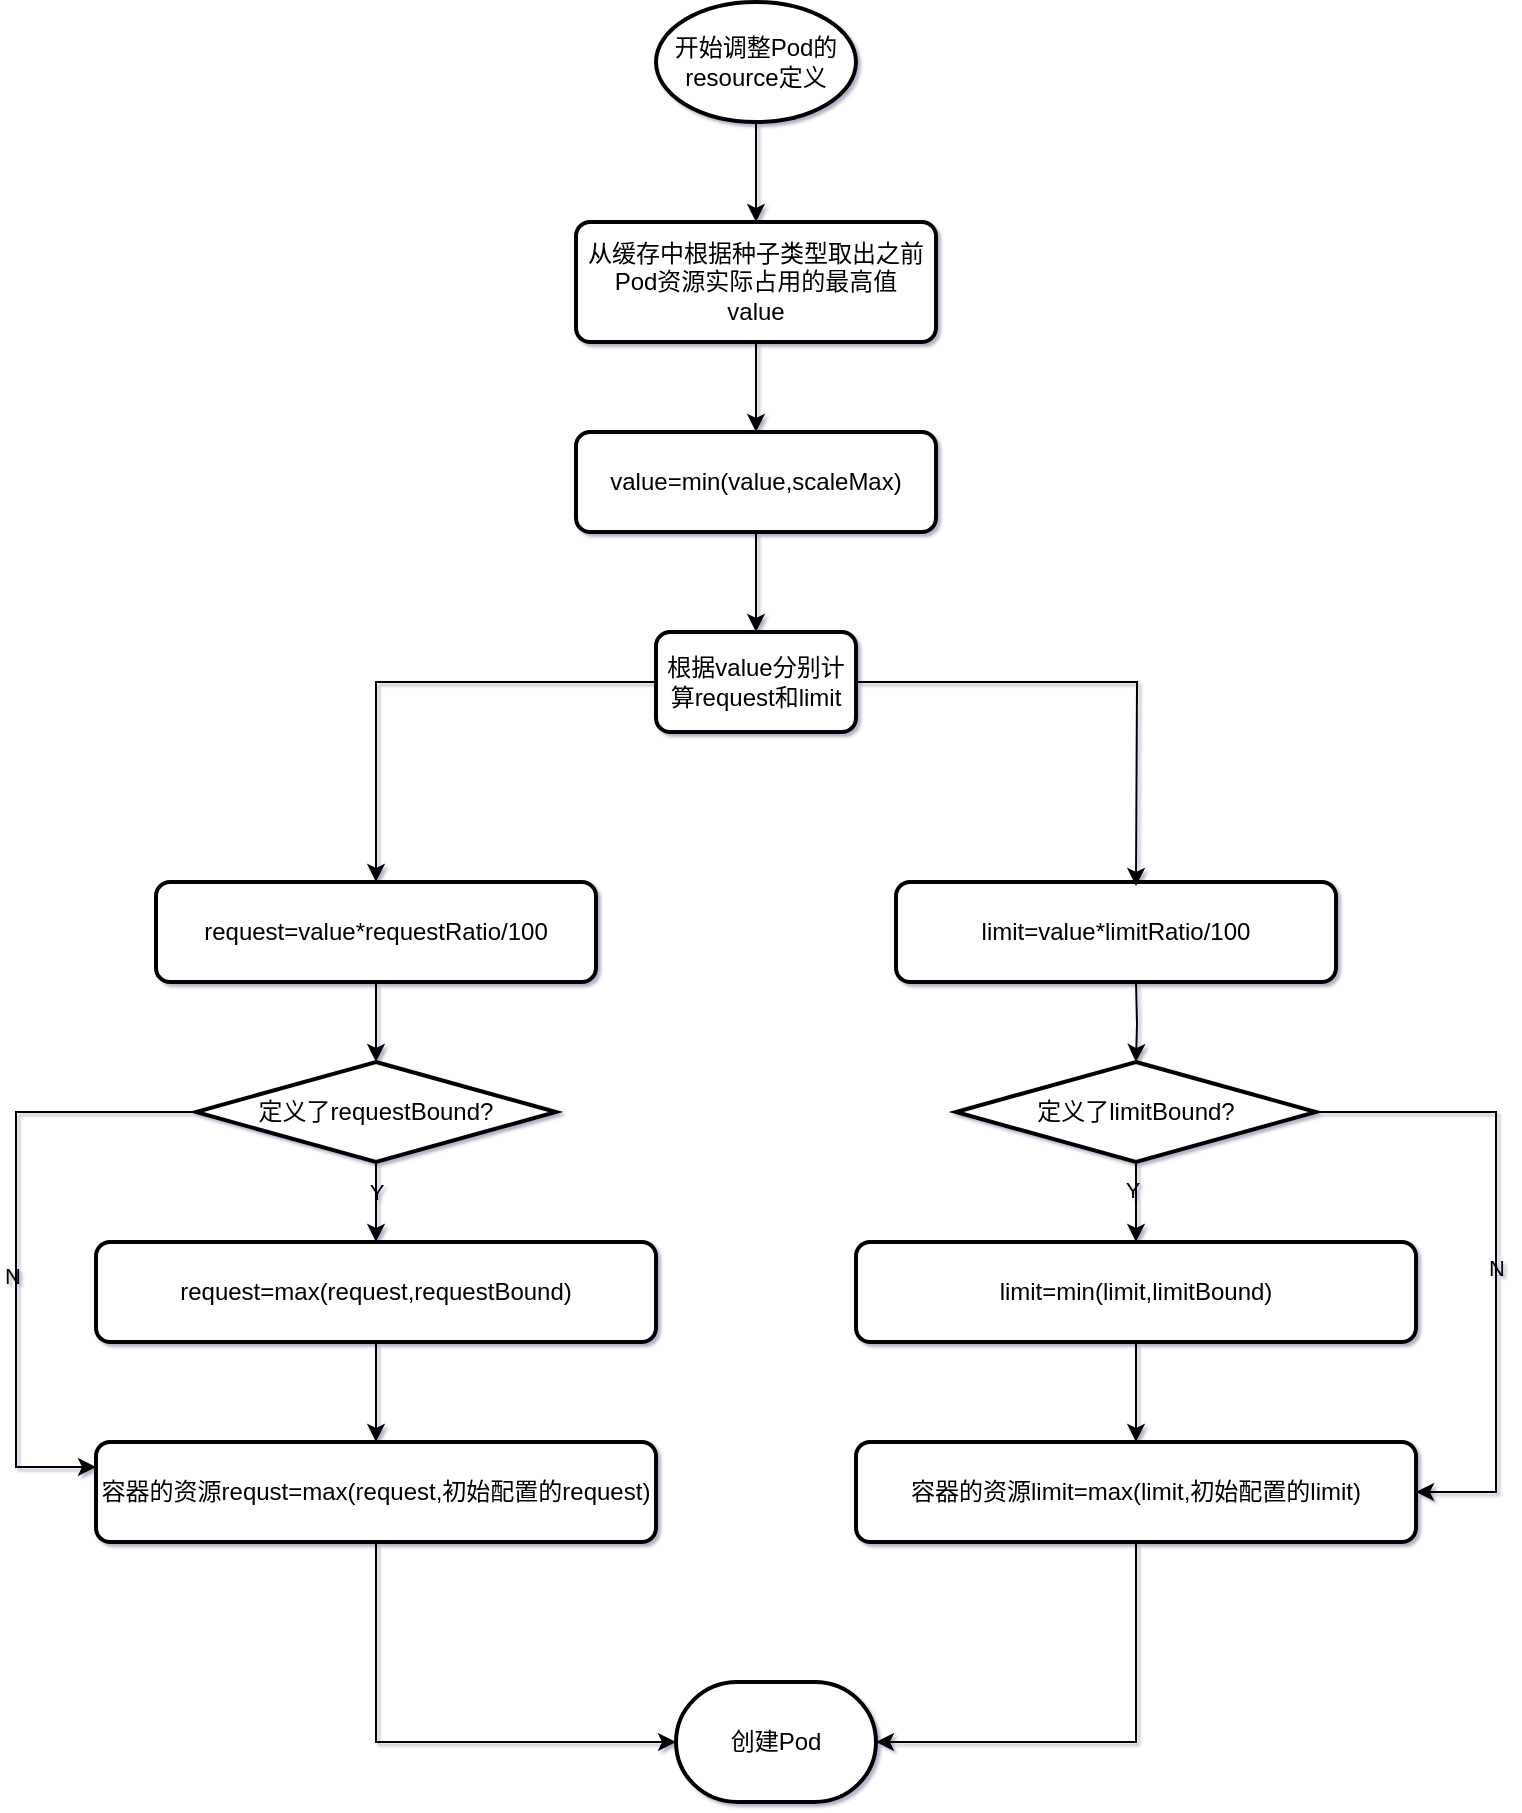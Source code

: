 <mxfile version="24.7.8">
  <diagram id="C5RBs43oDa-KdzZeNtuy" name="Page-1">
    <mxGraphModel dx="1687" dy="878" grid="1" gridSize="10" guides="1" tooltips="1" connect="1" arrows="1" fold="1" page="1" pageScale="1" pageWidth="827" pageHeight="1169" background="none" math="0" shadow="1">
      <root>
        <mxCell id="WIyWlLk6GJQsqaUBKTNV-0" />
        <mxCell id="WIyWlLk6GJQsqaUBKTNV-1" parent="WIyWlLk6GJQsqaUBKTNV-0" />
        <mxCell id="9JtKDe7apVkJXHzbWkdU-3" style="edgeStyle=orthogonalEdgeStyle;rounded=0;orthogonalLoop=1;jettySize=auto;html=1;exitX=0.5;exitY=1;exitDx=0;exitDy=0;exitPerimeter=0;entryX=0.5;entryY=0;entryDx=0;entryDy=0;labelBackgroundColor=none;fontColor=default;fontStyle=0" edge="1" parent="WIyWlLk6GJQsqaUBKTNV-1" source="9JtKDe7apVkJXHzbWkdU-0" target="9JtKDe7apVkJXHzbWkdU-1">
          <mxGeometry relative="1" as="geometry" />
        </mxCell>
        <mxCell id="9JtKDe7apVkJXHzbWkdU-0" value="开始调整Pod的resource定义" style="strokeWidth=2;html=1;shape=mxgraph.flowchart.start_1;whiteSpace=wrap;labelBackgroundColor=none;fontStyle=0" vertex="1" parent="WIyWlLk6GJQsqaUBKTNV-1">
          <mxGeometry x="340" y="180" width="100" height="60" as="geometry" />
        </mxCell>
        <mxCell id="9JtKDe7apVkJXHzbWkdU-1" value="从缓存中根据种子类型取出之前Pod资源实际占用的最高值&lt;div&gt;value&lt;/div&gt;" style="rounded=1;whiteSpace=wrap;html=1;absoluteArcSize=1;arcSize=14;strokeWidth=2;labelBackgroundColor=none;fontStyle=0" vertex="1" parent="WIyWlLk6GJQsqaUBKTNV-1">
          <mxGeometry x="300" y="290" width="180" height="60" as="geometry" />
        </mxCell>
        <mxCell id="9JtKDe7apVkJXHzbWkdU-8" style="edgeStyle=orthogonalEdgeStyle;rounded=0;orthogonalLoop=1;jettySize=auto;html=1;exitX=0.5;exitY=1;exitDx=0;exitDy=0;entryX=0.5;entryY=0;entryDx=0;entryDy=0;labelBackgroundColor=none;fontColor=default;fontStyle=0" edge="1" parent="WIyWlLk6GJQsqaUBKTNV-1" source="9JtKDe7apVkJXHzbWkdU-5" target="9JtKDe7apVkJXHzbWkdU-13">
          <mxGeometry relative="1" as="geometry">
            <mxPoint x="390" y="450" as="sourcePoint" />
            <mxPoint x="390" y="490" as="targetPoint" />
            <Array as="points" />
          </mxGeometry>
        </mxCell>
        <mxCell id="9JtKDe7apVkJXHzbWkdU-4" style="edgeStyle=orthogonalEdgeStyle;rounded=0;orthogonalLoop=1;jettySize=auto;html=1;exitX=0.5;exitY=1;exitDx=0;exitDy=0;entryX=0.5;entryY=0;entryDx=0;entryDy=0;labelBackgroundColor=none;fontColor=default;fontStyle=0" edge="1" parent="WIyWlLk6GJQsqaUBKTNV-1" source="9JtKDe7apVkJXHzbWkdU-1" target="9JtKDe7apVkJXHzbWkdU-5">
          <mxGeometry relative="1" as="geometry">
            <mxPoint x="390" y="390" as="targetPoint" />
          </mxGeometry>
        </mxCell>
        <mxCell id="9JtKDe7apVkJXHzbWkdU-5" value="value=min(value,scaleMax)" style="rounded=1;whiteSpace=wrap;html=1;absoluteArcSize=1;arcSize=14;strokeWidth=2;labelBackgroundColor=none;fontStyle=0" vertex="1" parent="WIyWlLk6GJQsqaUBKTNV-1">
          <mxGeometry x="300" y="395" width="180" height="50" as="geometry" />
        </mxCell>
        <mxCell id="9JtKDe7apVkJXHzbWkdU-17" style="edgeStyle=orthogonalEdgeStyle;rounded=0;orthogonalLoop=1;jettySize=auto;html=1;exitX=0;exitY=0.5;exitDx=0;exitDy=0;entryX=0.5;entryY=0;entryDx=0;entryDy=0;labelBackgroundColor=none;fontColor=default;fontStyle=0" edge="1" parent="WIyWlLk6GJQsqaUBKTNV-1" source="9JtKDe7apVkJXHzbWkdU-13" target="9JtKDe7apVkJXHzbWkdU-15">
          <mxGeometry relative="1" as="geometry" />
        </mxCell>
        <mxCell id="9JtKDe7apVkJXHzbWkdU-13" value="根据value分别计算request和limit" style="rounded=1;whiteSpace=wrap;html=1;absoluteArcSize=1;arcSize=14;strokeWidth=2;labelBackgroundColor=none;fontStyle=0" vertex="1" parent="WIyWlLk6GJQsqaUBKTNV-1">
          <mxGeometry x="340" y="495" width="100" height="50" as="geometry" />
        </mxCell>
        <mxCell id="9JtKDe7apVkJXHzbWkdU-21" value="" style="edgeStyle=orthogonalEdgeStyle;rounded=0;orthogonalLoop=1;jettySize=auto;html=1;labelBackgroundColor=none;fontColor=default;fontStyle=0" edge="1" parent="WIyWlLk6GJQsqaUBKTNV-1" source="9JtKDe7apVkJXHzbWkdU-15" target="9JtKDe7apVkJXHzbWkdU-19">
          <mxGeometry relative="1" as="geometry" />
        </mxCell>
        <mxCell id="9JtKDe7apVkJXHzbWkdU-15" value="request=value*requestRatio/100" style="rounded=1;whiteSpace=wrap;html=1;absoluteArcSize=1;arcSize=14;strokeWidth=2;labelBackgroundColor=none;fontStyle=0" vertex="1" parent="WIyWlLk6GJQsqaUBKTNV-1">
          <mxGeometry x="90" y="620" width="220" height="50" as="geometry" />
        </mxCell>
        <mxCell id="9JtKDe7apVkJXHzbWkdU-16" value="limit=value*limitRatio/100" style="rounded=1;whiteSpace=wrap;html=1;absoluteArcSize=1;arcSize=14;strokeWidth=2;labelBackgroundColor=none;fontStyle=0" vertex="1" parent="WIyWlLk6GJQsqaUBKTNV-1">
          <mxGeometry x="460" y="620" width="220" height="50" as="geometry" />
        </mxCell>
        <mxCell id="9JtKDe7apVkJXHzbWkdU-18" style="edgeStyle=orthogonalEdgeStyle;rounded=0;orthogonalLoop=1;jettySize=auto;html=1;exitX=1;exitY=0.5;exitDx=0;exitDy=0;entryX=0.5;entryY=0;entryDx=0;entryDy=0;labelBackgroundColor=none;fontColor=default;fontStyle=0" edge="1" parent="WIyWlLk6GJQsqaUBKTNV-1" source="9JtKDe7apVkJXHzbWkdU-13">
          <mxGeometry relative="1" as="geometry">
            <mxPoint x="770" y="547" as="sourcePoint" />
            <mxPoint x="580" y="622" as="targetPoint" />
          </mxGeometry>
        </mxCell>
        <mxCell id="9JtKDe7apVkJXHzbWkdU-22" value="" style="edgeStyle=orthogonalEdgeStyle;rounded=0;orthogonalLoop=1;jettySize=auto;html=1;labelBackgroundColor=none;fontColor=default;fontStyle=0" edge="1" parent="WIyWlLk6GJQsqaUBKTNV-1" source="9JtKDe7apVkJXHzbWkdU-19" target="9JtKDe7apVkJXHzbWkdU-20">
          <mxGeometry relative="1" as="geometry" />
        </mxCell>
        <mxCell id="9JtKDe7apVkJXHzbWkdU-37" value="Y" style="edgeLabel;html=1;align=center;verticalAlign=middle;resizable=0;points=[];labelBackgroundColor=none;fontStyle=0" vertex="1" connectable="0" parent="9JtKDe7apVkJXHzbWkdU-22">
          <mxGeometry x="-0.25" relative="1" as="geometry">
            <mxPoint as="offset" />
          </mxGeometry>
        </mxCell>
        <mxCell id="9JtKDe7apVkJXHzbWkdU-35" style="edgeStyle=orthogonalEdgeStyle;rounded=0;orthogonalLoop=1;jettySize=auto;html=1;exitX=0;exitY=0.5;exitDx=0;exitDy=0;exitPerimeter=0;entryX=0;entryY=0.25;entryDx=0;entryDy=0;labelBackgroundColor=none;fontColor=default;fontStyle=0" edge="1" parent="WIyWlLk6GJQsqaUBKTNV-1" source="9JtKDe7apVkJXHzbWkdU-19" target="9JtKDe7apVkJXHzbWkdU-28">
          <mxGeometry relative="1" as="geometry">
            <Array as="points">
              <mxPoint x="20" y="735" />
              <mxPoint x="20" y="913" />
            </Array>
          </mxGeometry>
        </mxCell>
        <mxCell id="9JtKDe7apVkJXHzbWkdU-38" value="N" style="edgeLabel;html=1;align=center;verticalAlign=middle;resizable=0;points=[];labelBackgroundColor=none;fontStyle=0" vertex="1" connectable="0" parent="9JtKDe7apVkJXHzbWkdU-35">
          <mxGeometry x="0.12" y="-2" relative="1" as="geometry">
            <mxPoint as="offset" />
          </mxGeometry>
        </mxCell>
        <mxCell id="9JtKDe7apVkJXHzbWkdU-19" value="定义了requestBound?" style="strokeWidth=2;html=1;shape=mxgraph.flowchart.decision;whiteSpace=wrap;labelBackgroundColor=none;fontStyle=0" vertex="1" parent="WIyWlLk6GJQsqaUBKTNV-1">
          <mxGeometry x="110" y="710" width="180" height="50" as="geometry" />
        </mxCell>
        <mxCell id="9JtKDe7apVkJXHzbWkdU-31" style="edgeStyle=orthogonalEdgeStyle;rounded=0;orthogonalLoop=1;jettySize=auto;html=1;exitX=0.5;exitY=1;exitDx=0;exitDy=0;entryX=0.5;entryY=0;entryDx=0;entryDy=0;labelBackgroundColor=none;fontColor=default;fontStyle=0" edge="1" parent="WIyWlLk6GJQsqaUBKTNV-1" source="9JtKDe7apVkJXHzbWkdU-20" target="9JtKDe7apVkJXHzbWkdU-28">
          <mxGeometry relative="1" as="geometry" />
        </mxCell>
        <mxCell id="9JtKDe7apVkJXHzbWkdU-20" value="request=max(request,requestBound)" style="rounded=1;whiteSpace=wrap;html=1;absoluteArcSize=1;arcSize=14;strokeWidth=2;labelBackgroundColor=none;fontStyle=0" vertex="1" parent="WIyWlLk6GJQsqaUBKTNV-1">
          <mxGeometry x="60" y="800" width="280" height="50" as="geometry" />
        </mxCell>
        <mxCell id="9JtKDe7apVkJXHzbWkdU-23" value="" style="edgeStyle=orthogonalEdgeStyle;rounded=0;orthogonalLoop=1;jettySize=auto;html=1;labelBackgroundColor=none;fontColor=default;fontStyle=0" edge="1" parent="WIyWlLk6GJQsqaUBKTNV-1" target="9JtKDe7apVkJXHzbWkdU-25">
          <mxGeometry relative="1" as="geometry">
            <mxPoint x="580" y="670" as="sourcePoint" />
          </mxGeometry>
        </mxCell>
        <mxCell id="9JtKDe7apVkJXHzbWkdU-24" value="" style="edgeStyle=orthogonalEdgeStyle;rounded=0;orthogonalLoop=1;jettySize=auto;html=1;labelBackgroundColor=none;fontColor=default;fontStyle=0" edge="1" parent="WIyWlLk6GJQsqaUBKTNV-1" source="9JtKDe7apVkJXHzbWkdU-25" target="9JtKDe7apVkJXHzbWkdU-26">
          <mxGeometry relative="1" as="geometry" />
        </mxCell>
        <mxCell id="9JtKDe7apVkJXHzbWkdU-39" value="Y" style="edgeLabel;html=1;align=center;verticalAlign=middle;resizable=0;points=[];labelBackgroundColor=none;fontStyle=0" vertex="1" connectable="0" parent="9JtKDe7apVkJXHzbWkdU-24">
          <mxGeometry x="-0.3" y="-2" relative="1" as="geometry">
            <mxPoint as="offset" />
          </mxGeometry>
        </mxCell>
        <mxCell id="9JtKDe7apVkJXHzbWkdU-36" style="edgeStyle=orthogonalEdgeStyle;rounded=0;orthogonalLoop=1;jettySize=auto;html=1;exitX=1;exitY=0.5;exitDx=0;exitDy=0;exitPerimeter=0;entryX=1;entryY=0.5;entryDx=0;entryDy=0;labelBackgroundColor=none;fontColor=default;fontStyle=0" edge="1" parent="WIyWlLk6GJQsqaUBKTNV-1" source="9JtKDe7apVkJXHzbWkdU-25" target="9JtKDe7apVkJXHzbWkdU-29">
          <mxGeometry relative="1" as="geometry">
            <Array as="points">
              <mxPoint x="760" y="735" />
              <mxPoint x="760" y="925" />
            </Array>
          </mxGeometry>
        </mxCell>
        <mxCell id="9JtKDe7apVkJXHzbWkdU-40" value="N" style="edgeLabel;html=1;align=center;verticalAlign=middle;resizable=0;points=[];labelBackgroundColor=none;fontStyle=0" vertex="1" connectable="0" parent="9JtKDe7apVkJXHzbWkdU-36">
          <mxGeometry x="0.05" relative="1" as="geometry">
            <mxPoint as="offset" />
          </mxGeometry>
        </mxCell>
        <mxCell id="9JtKDe7apVkJXHzbWkdU-25" value="定义了limitBound?" style="strokeWidth=2;html=1;shape=mxgraph.flowchart.decision;whiteSpace=wrap;labelBackgroundColor=none;fontStyle=0" vertex="1" parent="WIyWlLk6GJQsqaUBKTNV-1">
          <mxGeometry x="490" y="710" width="180" height="50" as="geometry" />
        </mxCell>
        <mxCell id="9JtKDe7apVkJXHzbWkdU-32" style="edgeStyle=orthogonalEdgeStyle;rounded=0;orthogonalLoop=1;jettySize=auto;html=1;exitX=0.5;exitY=1;exitDx=0;exitDy=0;entryX=0.5;entryY=0;entryDx=0;entryDy=0;labelBackgroundColor=none;fontColor=default;fontStyle=0" edge="1" parent="WIyWlLk6GJQsqaUBKTNV-1" source="9JtKDe7apVkJXHzbWkdU-26" target="9JtKDe7apVkJXHzbWkdU-29">
          <mxGeometry relative="1" as="geometry" />
        </mxCell>
        <mxCell id="9JtKDe7apVkJXHzbWkdU-26" value="limit=min(limit,limitBound)" style="rounded=1;whiteSpace=wrap;html=1;absoluteArcSize=1;arcSize=14;strokeWidth=2;labelBackgroundColor=none;fontStyle=0" vertex="1" parent="WIyWlLk6GJQsqaUBKTNV-1">
          <mxGeometry x="440" y="800" width="280" height="50" as="geometry" />
        </mxCell>
        <mxCell id="9JtKDe7apVkJXHzbWkdU-28" value="容器的资源requst=max(request,初始配置的request)" style="rounded=1;whiteSpace=wrap;html=1;absoluteArcSize=1;arcSize=14;strokeWidth=2;labelBackgroundColor=none;fontStyle=0" vertex="1" parent="WIyWlLk6GJQsqaUBKTNV-1">
          <mxGeometry x="60" y="900" width="280" height="50" as="geometry" />
        </mxCell>
        <mxCell id="9JtKDe7apVkJXHzbWkdU-29" value="容器的资源limit=max(limit,初始配置的limit)" style="rounded=1;whiteSpace=wrap;html=1;absoluteArcSize=1;arcSize=14;strokeWidth=2;labelBackgroundColor=none;fontStyle=0" vertex="1" parent="WIyWlLk6GJQsqaUBKTNV-1">
          <mxGeometry x="440" y="900" width="280" height="50" as="geometry" />
        </mxCell>
        <mxCell id="9JtKDe7apVkJXHzbWkdU-30" value="创建Pod" style="strokeWidth=2;html=1;shape=mxgraph.flowchart.terminator;whiteSpace=wrap;labelBackgroundColor=none;fontStyle=0" vertex="1" parent="WIyWlLk6GJQsqaUBKTNV-1">
          <mxGeometry x="350" y="1020" width="100" height="60" as="geometry" />
        </mxCell>
        <mxCell id="9JtKDe7apVkJXHzbWkdU-33" style="edgeStyle=orthogonalEdgeStyle;rounded=0;orthogonalLoop=1;jettySize=auto;html=1;entryX=0;entryY=0.5;entryDx=0;entryDy=0;entryPerimeter=0;exitX=0.5;exitY=1;exitDx=0;exitDy=0;labelBackgroundColor=none;fontColor=default;fontStyle=0" edge="1" parent="WIyWlLk6GJQsqaUBKTNV-1" source="9JtKDe7apVkJXHzbWkdU-28" target="9JtKDe7apVkJXHzbWkdU-30">
          <mxGeometry relative="1" as="geometry" />
        </mxCell>
        <mxCell id="9JtKDe7apVkJXHzbWkdU-34" style="edgeStyle=orthogonalEdgeStyle;rounded=0;orthogonalLoop=1;jettySize=auto;html=1;entryX=1;entryY=0.5;entryDx=0;entryDy=0;entryPerimeter=0;labelBackgroundColor=none;fontColor=default;fontStyle=0" edge="1" parent="WIyWlLk6GJQsqaUBKTNV-1" source="9JtKDe7apVkJXHzbWkdU-29" target="9JtKDe7apVkJXHzbWkdU-30">
          <mxGeometry relative="1" as="geometry" />
        </mxCell>
      </root>
    </mxGraphModel>
  </diagram>
</mxfile>
